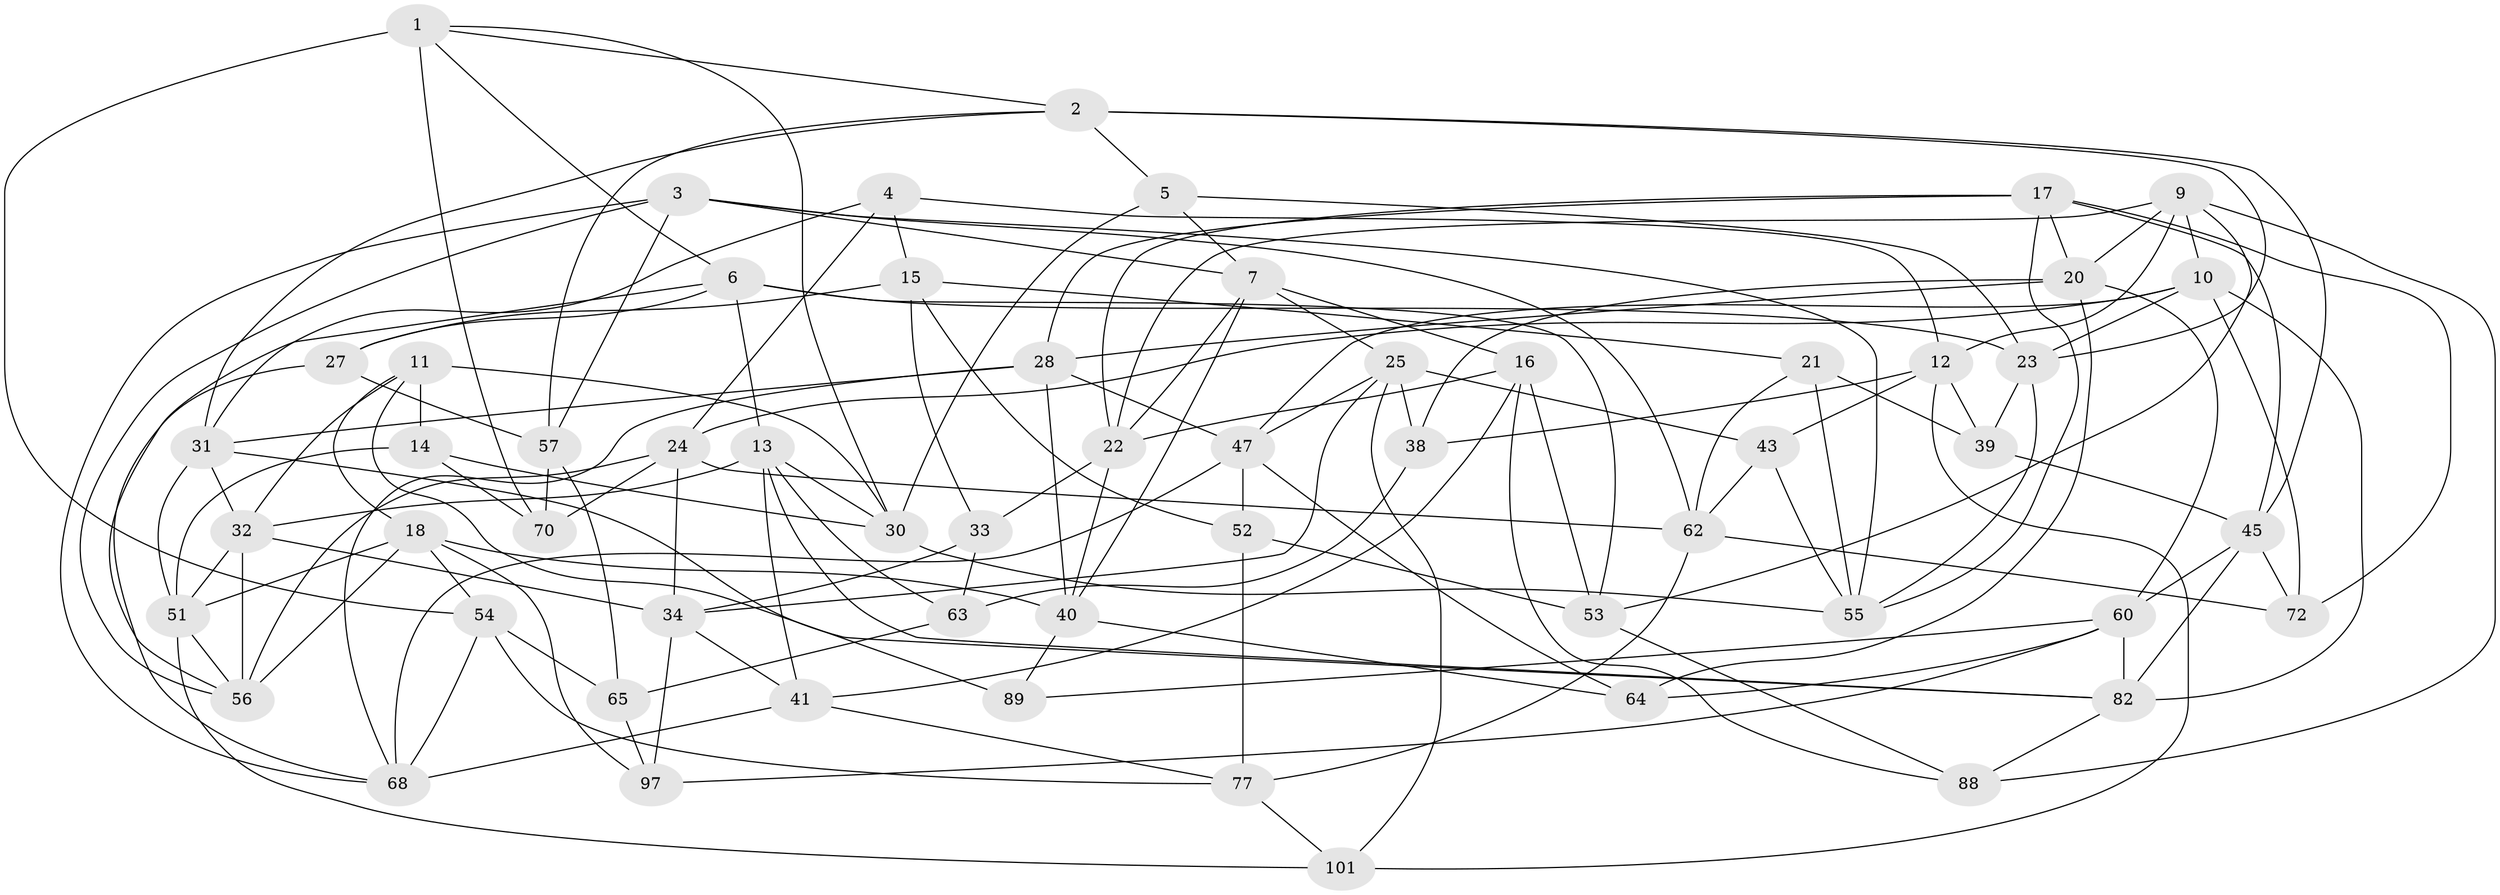 // Generated by graph-tools (version 1.1) at 2025/24/03/03/25 07:24:31]
// undirected, 58 vertices, 150 edges
graph export_dot {
graph [start="1"]
  node [color=gray90,style=filled];
  1 [super="+26"];
  2 [super="+44"];
  3 [super="+8"];
  4;
  5;
  6 [super="+75"];
  7 [super="+19"];
  9 [super="+81"];
  10 [super="+35"];
  11 [super="+66"];
  12 [super="+91"];
  13 [super="+99"];
  14;
  15 [super="+50"];
  16 [super="+67"];
  17 [super="+87"];
  18 [super="+96"];
  20 [super="+42"];
  21 [super="+83"];
  22 [super="+84"];
  23 [super="+98"];
  24 [super="+48"];
  25 [super="+61"];
  27 [super="+29"];
  28 [super="+37"];
  30 [super="+36"];
  31 [super="+73"];
  32 [super="+100"];
  33;
  34 [super="+46"];
  38;
  39 [super="+80"];
  40 [super="+85"];
  41 [super="+49"];
  43;
  45 [super="+59"];
  47 [super="+90"];
  51 [super="+92"];
  52 [super="+58"];
  53 [super="+74"];
  54 [super="+86"];
  55 [super="+76"];
  56 [super="+79"];
  57 [super="+71"];
  60 [super="+69"];
  62 [super="+95"];
  63;
  64;
  65;
  68 [super="+93"];
  70;
  72;
  77 [super="+78"];
  82 [super="+94"];
  88;
  89;
  97;
  101;
  1 -- 70;
  1 -- 54 [weight=2];
  1 -- 2;
  1 -- 6;
  1 -- 30;
  2 -- 5;
  2 -- 31;
  2 -- 57;
  2 -- 45;
  2 -- 23;
  3 -- 55;
  3 -- 56;
  3 -- 7;
  3 -- 57;
  3 -- 62;
  3 -- 68;
  4 -- 15;
  4 -- 31;
  4 -- 24;
  4 -- 12;
  5 -- 30;
  5 -- 23;
  5 -- 7;
  6 -- 23;
  6 -- 56;
  6 -- 53;
  6 -- 27;
  6 -- 13;
  7 -- 25;
  7 -- 40;
  7 -- 16;
  7 -- 22;
  9 -- 88;
  9 -- 22;
  9 -- 12;
  9 -- 20;
  9 -- 53;
  9 -- 10;
  10 -- 24;
  10 -- 82;
  10 -- 23;
  10 -- 72;
  10 -- 47;
  11 -- 18;
  11 -- 30;
  11 -- 89 [weight=2];
  11 -- 32;
  11 -- 14;
  12 -- 43;
  12 -- 38;
  12 -- 39;
  12 -- 101;
  13 -- 82;
  13 -- 41;
  13 -- 32;
  13 -- 30;
  13 -- 63;
  14 -- 51;
  14 -- 70;
  14 -- 30;
  15 -- 27 [weight=2];
  15 -- 33;
  15 -- 52;
  15 -- 21;
  16 -- 53;
  16 -- 41 [weight=2];
  16 -- 88;
  16 -- 22;
  17 -- 55;
  17 -- 72;
  17 -- 28;
  17 -- 45;
  17 -- 22;
  17 -- 20;
  18 -- 97;
  18 -- 40;
  18 -- 54;
  18 -- 51;
  18 -- 56;
  20 -- 38;
  20 -- 64;
  20 -- 28;
  20 -- 60;
  21 -- 39 [weight=3];
  21 -- 62;
  21 -- 55;
  22 -- 33;
  22 -- 40;
  23 -- 55;
  23 -- 39;
  24 -- 56;
  24 -- 70;
  24 -- 62;
  24 -- 34;
  25 -- 38;
  25 -- 43;
  25 -- 101;
  25 -- 47;
  25 -- 34;
  27 -- 57 [weight=2];
  27 -- 68;
  28 -- 40;
  28 -- 47;
  28 -- 68;
  28 -- 31;
  30 -- 55;
  31 -- 32;
  31 -- 82;
  31 -- 51;
  32 -- 34;
  32 -- 51;
  32 -- 56;
  33 -- 63;
  33 -- 34;
  34 -- 41;
  34 -- 97;
  38 -- 63;
  39 -- 45;
  40 -- 64;
  40 -- 89;
  41 -- 77;
  41 -- 68;
  43 -- 62;
  43 -- 55;
  45 -- 82;
  45 -- 72;
  45 -- 60;
  47 -- 64;
  47 -- 68;
  47 -- 52;
  51 -- 101;
  51 -- 56;
  52 -- 77 [weight=2];
  52 -- 53 [weight=2];
  53 -- 88;
  54 -- 77;
  54 -- 65;
  54 -- 68;
  57 -- 65;
  57 -- 70;
  60 -- 97;
  60 -- 82;
  60 -- 64;
  60 -- 89;
  62 -- 72;
  62 -- 77;
  63 -- 65;
  65 -- 97;
  77 -- 101;
  82 -- 88;
}

